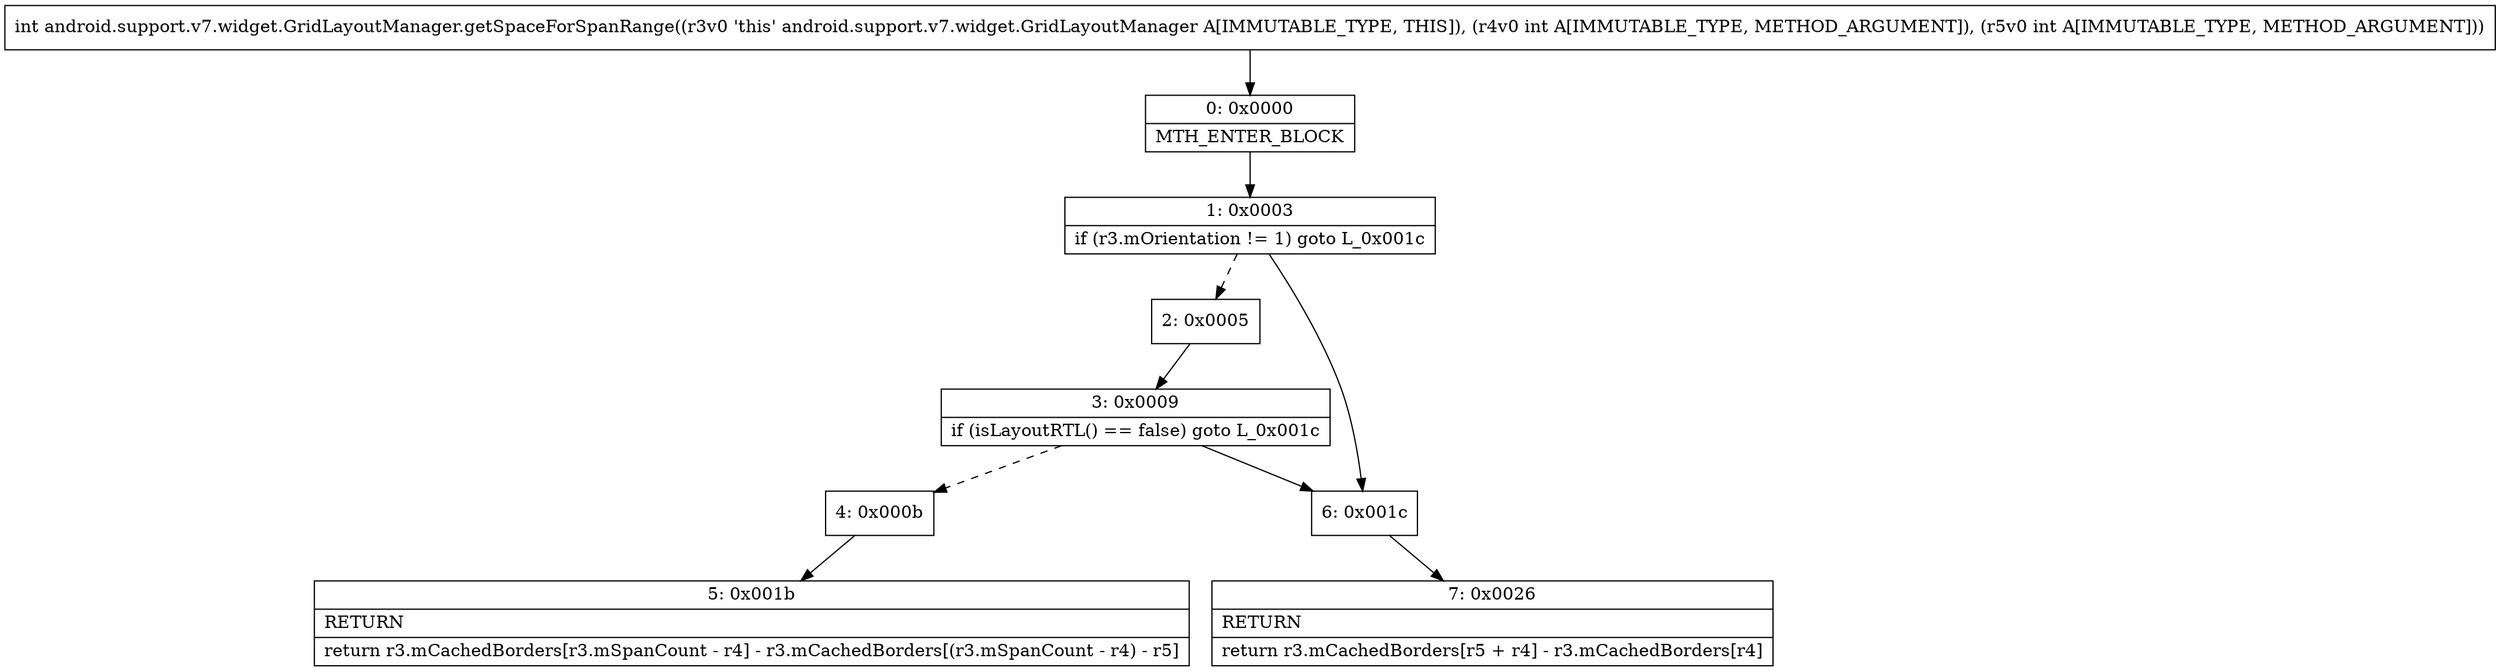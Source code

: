 digraph "CFG forandroid.support.v7.widget.GridLayoutManager.getSpaceForSpanRange(II)I" {
Node_0 [shape=record,label="{0\:\ 0x0000|MTH_ENTER_BLOCK\l}"];
Node_1 [shape=record,label="{1\:\ 0x0003|if (r3.mOrientation != 1) goto L_0x001c\l}"];
Node_2 [shape=record,label="{2\:\ 0x0005}"];
Node_3 [shape=record,label="{3\:\ 0x0009|if (isLayoutRTL() == false) goto L_0x001c\l}"];
Node_4 [shape=record,label="{4\:\ 0x000b}"];
Node_5 [shape=record,label="{5\:\ 0x001b|RETURN\l|return r3.mCachedBorders[r3.mSpanCount \- r4] \- r3.mCachedBorders[(r3.mSpanCount \- r4) \- r5]\l}"];
Node_6 [shape=record,label="{6\:\ 0x001c}"];
Node_7 [shape=record,label="{7\:\ 0x0026|RETURN\l|return r3.mCachedBorders[r5 + r4] \- r3.mCachedBorders[r4]\l}"];
MethodNode[shape=record,label="{int android.support.v7.widget.GridLayoutManager.getSpaceForSpanRange((r3v0 'this' android.support.v7.widget.GridLayoutManager A[IMMUTABLE_TYPE, THIS]), (r4v0 int A[IMMUTABLE_TYPE, METHOD_ARGUMENT]), (r5v0 int A[IMMUTABLE_TYPE, METHOD_ARGUMENT])) }"];
MethodNode -> Node_0;
Node_0 -> Node_1;
Node_1 -> Node_2[style=dashed];
Node_1 -> Node_6;
Node_2 -> Node_3;
Node_3 -> Node_4[style=dashed];
Node_3 -> Node_6;
Node_4 -> Node_5;
Node_6 -> Node_7;
}

